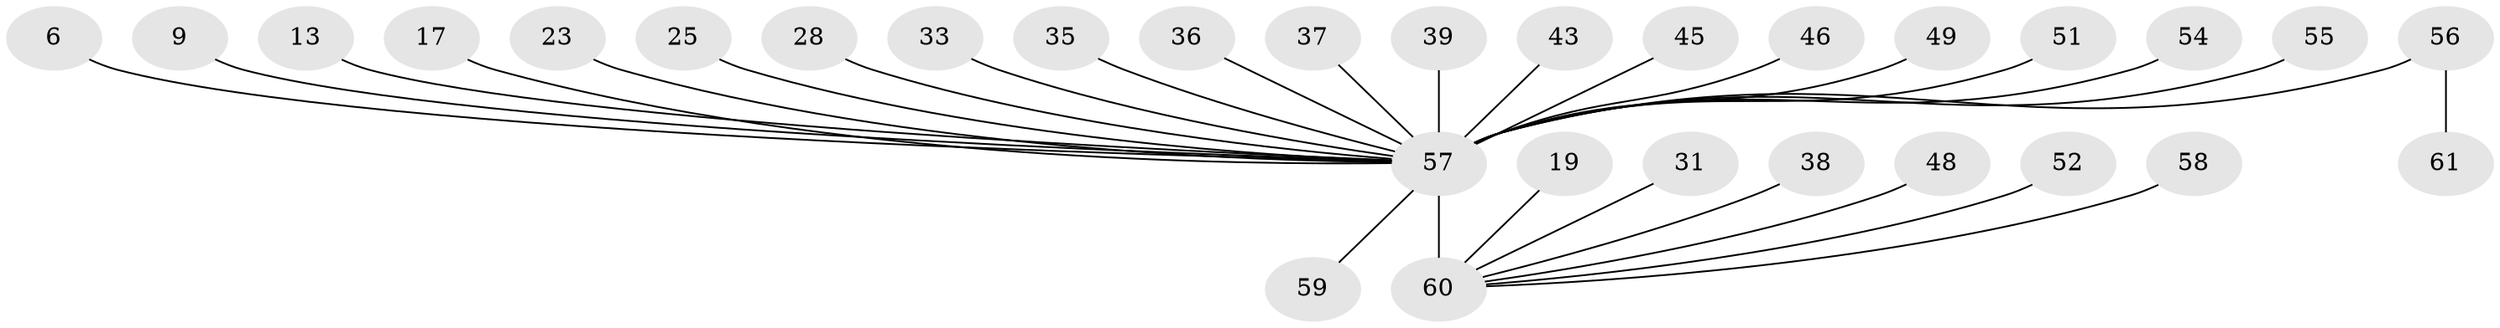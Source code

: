 // original degree distribution, {3: 0.06557377049180328, 26: 0.01639344262295082, 6: 0.03278688524590164, 11: 0.01639344262295082, 13: 0.01639344262295082, 1: 0.5081967213114754, 4: 0.06557377049180328, 2: 0.19672131147540983, 5: 0.06557377049180328, 7: 0.01639344262295082}
// Generated by graph-tools (version 1.1) at 2025/47/03/09/25 04:47:03]
// undirected, 30 vertices, 29 edges
graph export_dot {
graph [start="1"]
  node [color=gray90,style=filled];
  6;
  9;
  13;
  17;
  19;
  23;
  25;
  28;
  31;
  33;
  35;
  36;
  37;
  38;
  39;
  43;
  45;
  46;
  48;
  49;
  51;
  52;
  54 [super="+40+1"];
  55;
  56 [super="+24+44"];
  57 [super="+12+26+41+47+50"];
  58;
  59;
  60 [super="+20+53+34"];
  61;
  6 -- 57;
  9 -- 57;
  13 -- 57;
  17 -- 57;
  19 -- 60;
  23 -- 57;
  25 -- 57;
  28 -- 57;
  31 -- 60;
  33 -- 57;
  35 -- 57;
  36 -- 57;
  37 -- 57;
  38 -- 60;
  39 -- 57;
  43 -- 57;
  45 -- 57;
  46 -- 57;
  48 -- 60;
  49 -- 57;
  51 -- 57;
  52 -- 60 [weight=2];
  54 -- 57 [weight=3];
  55 -- 57;
  56 -- 61;
  56 -- 57 [weight=2];
  57 -- 60 [weight=19];
  57 -- 59;
  58 -- 60;
}
